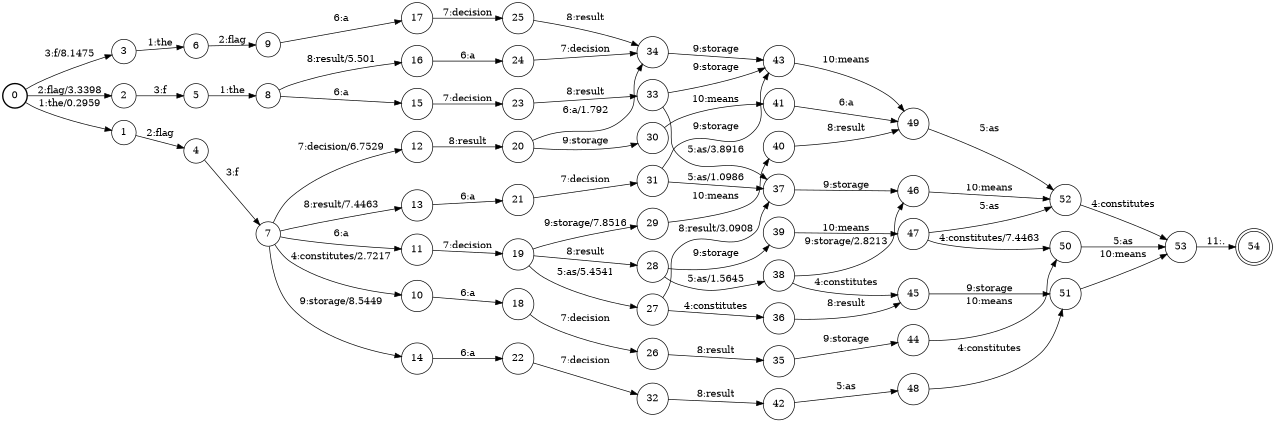 digraph FST {
rankdir = LR;
size = "8.5,11";
label = "";
center = 1;
orientation = Portrait;
ranksep = "0.4";
nodesep = "0.25";
0 [label = "0", shape = circle, style = bold, fontsize = 14]
	0 -> 1 [label = "1:the/0.2959", fontsize = 14];
	0 -> 2 [label = "2:flag/3.3398", fontsize = 14];
	0 -> 3 [label = "3:f/8.1475", fontsize = 14];
1 [label = "1", shape = circle, style = solid, fontsize = 14]
	1 -> 4 [label = "2:flag", fontsize = 14];
2 [label = "2", shape = circle, style = solid, fontsize = 14]
	2 -> 5 [label = "3:f", fontsize = 14];
3 [label = "3", shape = circle, style = solid, fontsize = 14]
	3 -> 6 [label = "1:the", fontsize = 14];
4 [label = "4", shape = circle, style = solid, fontsize = 14]
	4 -> 7 [label = "3:f", fontsize = 14];
5 [label = "5", shape = circle, style = solid, fontsize = 14]
	5 -> 8 [label = "1:the", fontsize = 14];
6 [label = "6", shape = circle, style = solid, fontsize = 14]
	6 -> 9 [label = "2:flag", fontsize = 14];
7 [label = "7", shape = circle, style = solid, fontsize = 14]
	7 -> 10 [label = "4:constitutes/2.7217", fontsize = 14];
	7 -> 11 [label = "6:a", fontsize = 14];
	7 -> 12 [label = "7:decision/6.7529", fontsize = 14];
	7 -> 13 [label = "8:result/7.4463", fontsize = 14];
	7 -> 14 [label = "9:storage/8.5449", fontsize = 14];
8 [label = "8", shape = circle, style = solid, fontsize = 14]
	8 -> 15 [label = "6:a", fontsize = 14];
	8 -> 16 [label = "8:result/5.501", fontsize = 14];
9 [label = "9", shape = circle, style = solid, fontsize = 14]
	9 -> 17 [label = "6:a", fontsize = 14];
10 [label = "10", shape = circle, style = solid, fontsize = 14]
	10 -> 18 [label = "6:a", fontsize = 14];
11 [label = "11", shape = circle, style = solid, fontsize = 14]
	11 -> 19 [label = "7:decision", fontsize = 14];
12 [label = "12", shape = circle, style = solid, fontsize = 14]
	12 -> 20 [label = "8:result", fontsize = 14];
13 [label = "13", shape = circle, style = solid, fontsize = 14]
	13 -> 21 [label = "6:a", fontsize = 14];
14 [label = "14", shape = circle, style = solid, fontsize = 14]
	14 -> 22 [label = "6:a", fontsize = 14];
15 [label = "15", shape = circle, style = solid, fontsize = 14]
	15 -> 23 [label = "7:decision", fontsize = 14];
16 [label = "16", shape = circle, style = solid, fontsize = 14]
	16 -> 24 [label = "6:a", fontsize = 14];
17 [label = "17", shape = circle, style = solid, fontsize = 14]
	17 -> 25 [label = "7:decision", fontsize = 14];
18 [label = "18", shape = circle, style = solid, fontsize = 14]
	18 -> 26 [label = "7:decision", fontsize = 14];
19 [label = "19", shape = circle, style = solid, fontsize = 14]
	19 -> 27 [label = "5:as/5.4541", fontsize = 14];
	19 -> 28 [label = "8:result", fontsize = 14];
	19 -> 29 [label = "9:storage/7.8516", fontsize = 14];
20 [label = "20", shape = circle, style = solid, fontsize = 14]
	20 -> 34 [label = "6:a/1.792", fontsize = 14];
	20 -> 30 [label = "9:storage", fontsize = 14];
21 [label = "21", shape = circle, style = solid, fontsize = 14]
	21 -> 31 [label = "7:decision", fontsize = 14];
22 [label = "22", shape = circle, style = solid, fontsize = 14]
	22 -> 32 [label = "7:decision", fontsize = 14];
23 [label = "23", shape = circle, style = solid, fontsize = 14]
	23 -> 33 [label = "8:result", fontsize = 14];
24 [label = "24", shape = circle, style = solid, fontsize = 14]
	24 -> 34 [label = "7:decision", fontsize = 14];
25 [label = "25", shape = circle, style = solid, fontsize = 14]
	25 -> 34 [label = "8:result", fontsize = 14];
26 [label = "26", shape = circle, style = solid, fontsize = 14]
	26 -> 35 [label = "8:result", fontsize = 14];
27 [label = "27", shape = circle, style = solid, fontsize = 14]
	27 -> 36 [label = "4:constitutes", fontsize = 14];
	27 -> 37 [label = "8:result/3.0908", fontsize = 14];
28 [label = "28", shape = circle, style = solid, fontsize = 14]
	28 -> 38 [label = "5:as/1.5645", fontsize = 14];
	28 -> 39 [label = "9:storage", fontsize = 14];
29 [label = "29", shape = circle, style = solid, fontsize = 14]
	29 -> 40 [label = "10:means", fontsize = 14];
30 [label = "30", shape = circle, style = solid, fontsize = 14]
	30 -> 41 [label = "10:means", fontsize = 14];
31 [label = "31", shape = circle, style = solid, fontsize = 14]
	31 -> 37 [label = "5:as/1.0986", fontsize = 14];
	31 -> 43 [label = "9:storage", fontsize = 14];
32 [label = "32", shape = circle, style = solid, fontsize = 14]
	32 -> 42 [label = "8:result", fontsize = 14];
33 [label = "33", shape = circle, style = solid, fontsize = 14]
	33 -> 37 [label = "5:as/3.8916", fontsize = 14];
	33 -> 43 [label = "9:storage", fontsize = 14];
34 [label = "34", shape = circle, style = solid, fontsize = 14]
	34 -> 43 [label = "9:storage", fontsize = 14];
35 [label = "35", shape = circle, style = solid, fontsize = 14]
	35 -> 44 [label = "9:storage", fontsize = 14];
36 [label = "36", shape = circle, style = solid, fontsize = 14]
	36 -> 45 [label = "8:result", fontsize = 14];
37 [label = "37", shape = circle, style = solid, fontsize = 14]
	37 -> 46 [label = "9:storage", fontsize = 14];
38 [label = "38", shape = circle, style = solid, fontsize = 14]
	38 -> 45 [label = "4:constitutes", fontsize = 14];
	38 -> 46 [label = "9:storage/2.8213", fontsize = 14];
39 [label = "39", shape = circle, style = solid, fontsize = 14]
	39 -> 47 [label = "10:means", fontsize = 14];
40 [label = "40", shape = circle, style = solid, fontsize = 14]
	40 -> 49 [label = "8:result", fontsize = 14];
41 [label = "41", shape = circle, style = solid, fontsize = 14]
	41 -> 49 [label = "6:a", fontsize = 14];
42 [label = "42", shape = circle, style = solid, fontsize = 14]
	42 -> 48 [label = "5:as", fontsize = 14];
43 [label = "43", shape = circle, style = solid, fontsize = 14]
	43 -> 49 [label = "10:means", fontsize = 14];
44 [label = "44", shape = circle, style = solid, fontsize = 14]
	44 -> 50 [label = "10:means", fontsize = 14];
45 [label = "45", shape = circle, style = solid, fontsize = 14]
	45 -> 51 [label = "9:storage", fontsize = 14];
46 [label = "46", shape = circle, style = solid, fontsize = 14]
	46 -> 52 [label = "10:means", fontsize = 14];
47 [label = "47", shape = circle, style = solid, fontsize = 14]
	47 -> 50 [label = "4:constitutes/7.4463", fontsize = 14];
	47 -> 52 [label = "5:as", fontsize = 14];
48 [label = "48", shape = circle, style = solid, fontsize = 14]
	48 -> 51 [label = "4:constitutes", fontsize = 14];
49 [label = "49", shape = circle, style = solid, fontsize = 14]
	49 -> 52 [label = "5:as", fontsize = 14];
50 [label = "50", shape = circle, style = solid, fontsize = 14]
	50 -> 53 [label = "5:as", fontsize = 14];
51 [label = "51", shape = circle, style = solid, fontsize = 14]
	51 -> 53 [label = "10:means", fontsize = 14];
52 [label = "52", shape = circle, style = solid, fontsize = 14]
	52 -> 53 [label = "4:constitutes", fontsize = 14];
53 [label = "53", shape = circle, style = solid, fontsize = 14]
	53 -> 54 [label = "11:.", fontsize = 14];
54 [label = "54", shape = doublecircle, style = solid, fontsize = 14]
}
